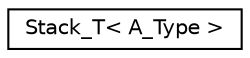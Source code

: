 digraph "Graphical Class Hierarchy"
{
  edge [fontname="Helvetica",fontsize="10",labelfontname="Helvetica",labelfontsize="10"];
  node [fontname="Helvetica",fontsize="10",shape=record];
  rankdir="LR";
  Node0 [label="Stack_T\< A_Type \>",height=0.2,width=0.4,color="black", fillcolor="white", style="filled",URL="$classStack__T.html"];
}

